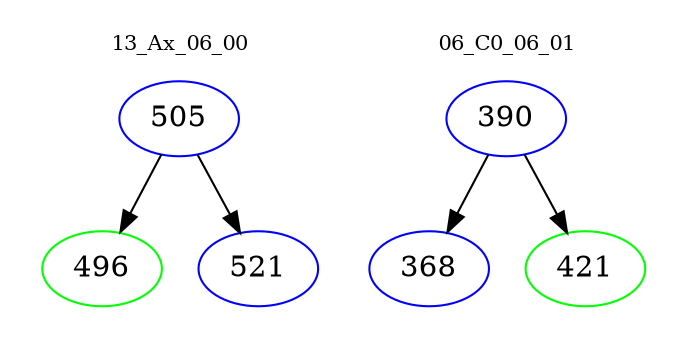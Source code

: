digraph{
subgraph cluster_0 {
color = white
label = "13_Ax_06_00";
fontsize=10;
T0_505 [label="505", color="blue"]
T0_505 -> T0_496 [color="black"]
T0_496 [label="496", color="green"]
T0_505 -> T0_521 [color="black"]
T0_521 [label="521", color="blue"]
}
subgraph cluster_1 {
color = white
label = "06_C0_06_01";
fontsize=10;
T1_390 [label="390", color="blue"]
T1_390 -> T1_368 [color="black"]
T1_368 [label="368", color="blue"]
T1_390 -> T1_421 [color="black"]
T1_421 [label="421", color="green"]
}
}
